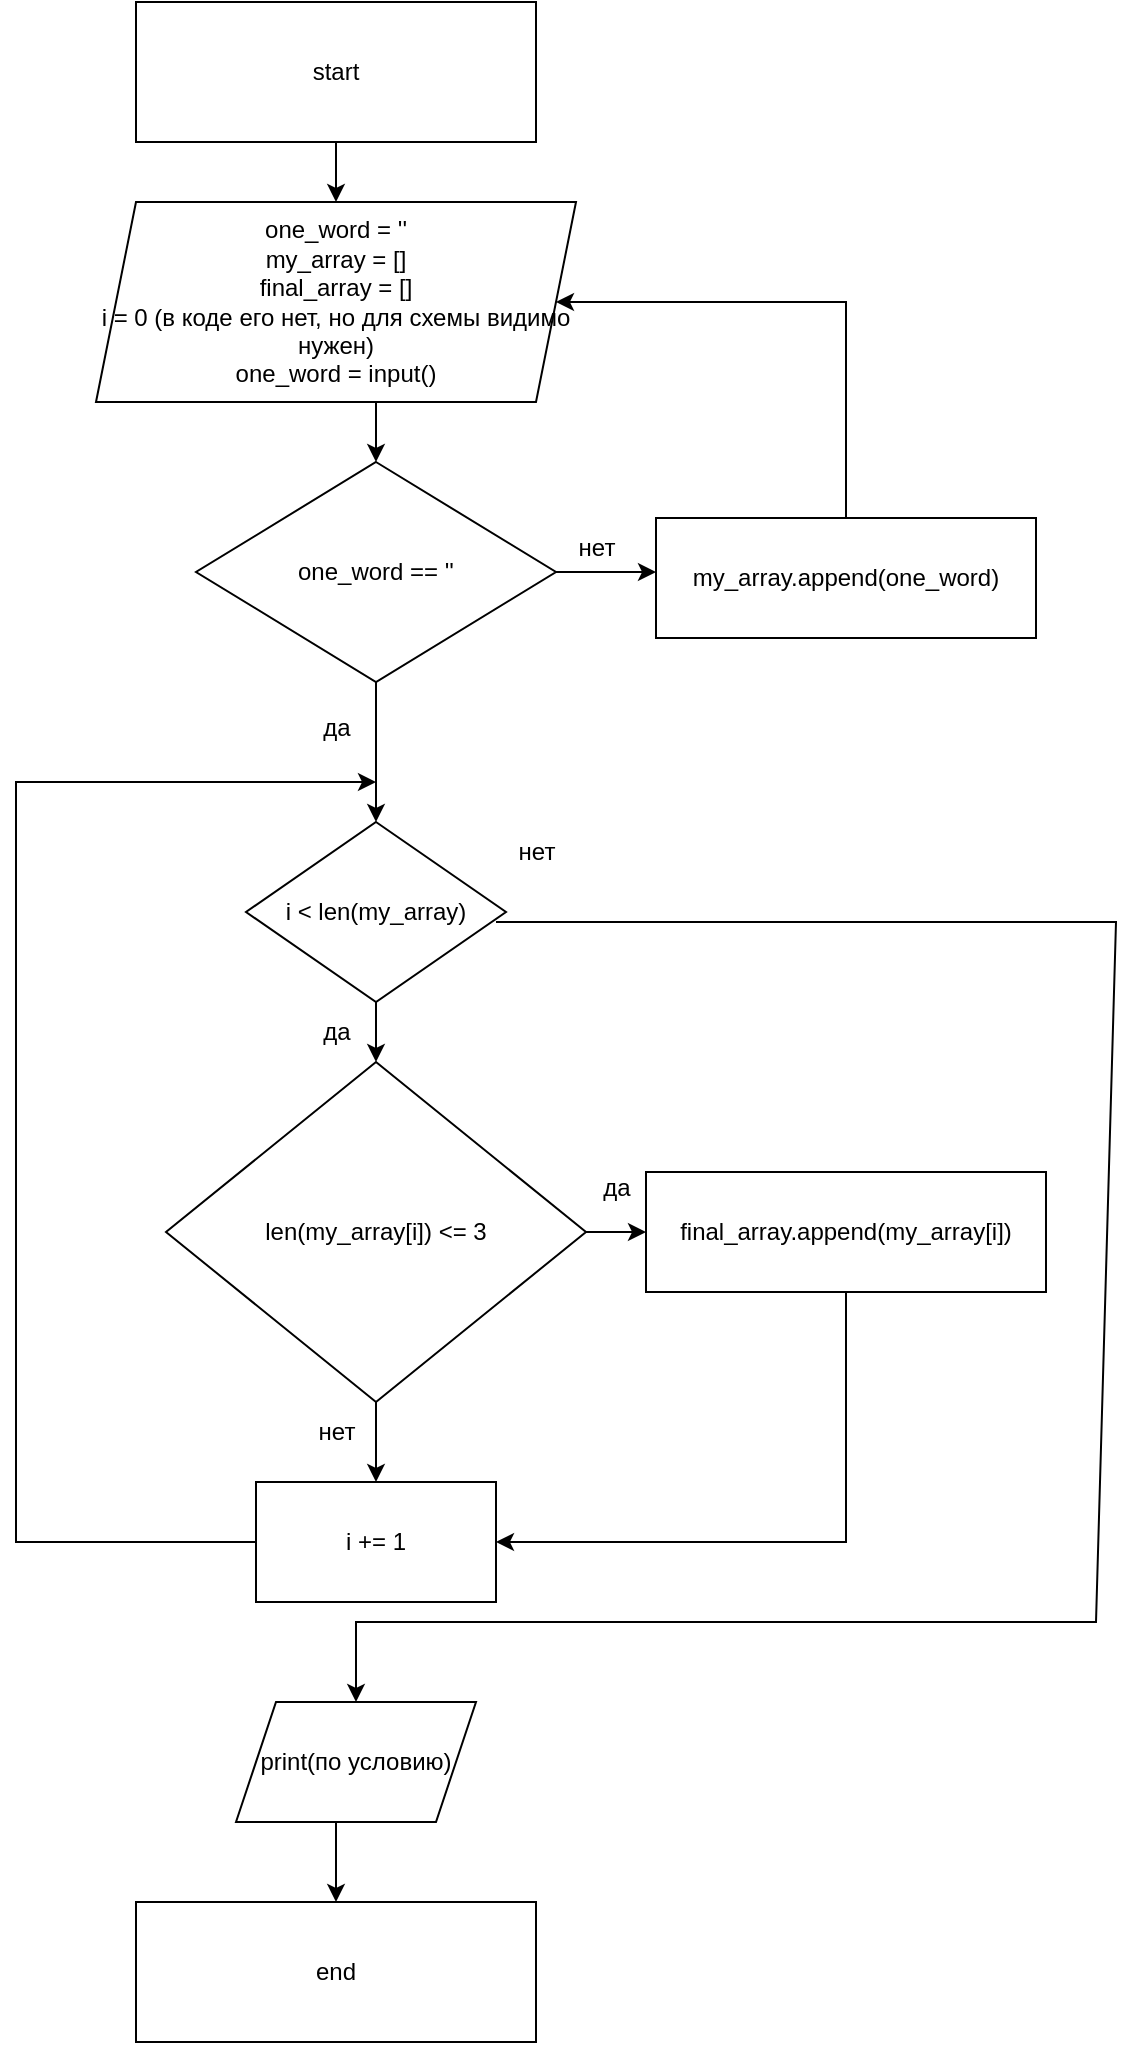 <mxfile version="22.1.21" type="device">
  <diagram id="C5RBs43oDa-KdzZeNtuy" name="Page-1">
    <mxGraphModel dx="1434" dy="836" grid="1" gridSize="10" guides="1" tooltips="1" connect="1" arrows="1" fold="1" page="1" pageScale="1" pageWidth="827" pageHeight="1169" math="0" shadow="0">
      <root>
        <mxCell id="WIyWlLk6GJQsqaUBKTNV-0" />
        <mxCell id="WIyWlLk6GJQsqaUBKTNV-1" parent="WIyWlLk6GJQsqaUBKTNV-0" />
        <mxCell id="LBzgEascB7ZgyTGi9s4B-0" value="start" style="rounded=0;whiteSpace=wrap;html=1;" vertex="1" parent="WIyWlLk6GJQsqaUBKTNV-1">
          <mxGeometry x="260" y="30" width="200" height="70" as="geometry" />
        </mxCell>
        <mxCell id="LBzgEascB7ZgyTGi9s4B-1" value="one_word == &#39;&#39;" style="rhombus;whiteSpace=wrap;html=1;" vertex="1" parent="WIyWlLk6GJQsqaUBKTNV-1">
          <mxGeometry x="290" y="260" width="180" height="110" as="geometry" />
        </mxCell>
        <mxCell id="LBzgEascB7ZgyTGi9s4B-2" value="one_word = &#39;&#39;&lt;br&gt;my_array = []&lt;br&gt;final_array = []&lt;br&gt;i = 0 (в коде его нет, но для схемы видимо нужен)&lt;br&gt;one_word = input()" style="shape=parallelogram;perimeter=parallelogramPerimeter;whiteSpace=wrap;html=1;fixedSize=1;" vertex="1" parent="WIyWlLk6GJQsqaUBKTNV-1">
          <mxGeometry x="240" y="130" width="240" height="100" as="geometry" />
        </mxCell>
        <mxCell id="LBzgEascB7ZgyTGi9s4B-3" value="" style="endArrow=classic;html=1;rounded=0;entryX=0.5;entryY=0;entryDx=0;entryDy=0;exitX=0.5;exitY=1;exitDx=0;exitDy=0;" edge="1" parent="WIyWlLk6GJQsqaUBKTNV-1" source="LBzgEascB7ZgyTGi9s4B-0" target="LBzgEascB7ZgyTGi9s4B-2">
          <mxGeometry width="50" height="50" relative="1" as="geometry">
            <mxPoint x="380" y="110" as="sourcePoint" />
            <mxPoint x="430" y="60" as="targetPoint" />
          </mxGeometry>
        </mxCell>
        <mxCell id="LBzgEascB7ZgyTGi9s4B-4" value="" style="endArrow=classic;html=1;rounded=0;entryX=0.5;entryY=0;entryDx=0;entryDy=0;" edge="1" parent="WIyWlLk6GJQsqaUBKTNV-1" target="LBzgEascB7ZgyTGi9s4B-1">
          <mxGeometry width="50" height="50" relative="1" as="geometry">
            <mxPoint x="380" y="230" as="sourcePoint" />
            <mxPoint x="430" y="180" as="targetPoint" />
          </mxGeometry>
        </mxCell>
        <mxCell id="LBzgEascB7ZgyTGi9s4B-5" value="" style="endArrow=classic;html=1;rounded=0;exitX=1;exitY=0.5;exitDx=0;exitDy=0;" edge="1" parent="WIyWlLk6GJQsqaUBKTNV-1" source="LBzgEascB7ZgyTGi9s4B-1">
          <mxGeometry width="50" height="50" relative="1" as="geometry">
            <mxPoint x="470" y="310" as="sourcePoint" />
            <mxPoint x="520" y="315" as="targetPoint" />
          </mxGeometry>
        </mxCell>
        <mxCell id="LBzgEascB7ZgyTGi9s4B-6" value="нет" style="text;html=1;align=center;verticalAlign=middle;resizable=0;points=[];autosize=1;strokeColor=none;fillColor=none;" vertex="1" parent="WIyWlLk6GJQsqaUBKTNV-1">
          <mxGeometry x="470" y="288" width="40" height="30" as="geometry" />
        </mxCell>
        <mxCell id="LBzgEascB7ZgyTGi9s4B-8" value="" style="endArrow=classic;html=1;rounded=0;exitX=0.5;exitY=0;exitDx=0;exitDy=0;entryX=1;entryY=0.5;entryDx=0;entryDy=0;" edge="1" parent="WIyWlLk6GJQsqaUBKTNV-1" source="LBzgEascB7ZgyTGi9s4B-9" target="LBzgEascB7ZgyTGi9s4B-2">
          <mxGeometry width="50" height="50" relative="1" as="geometry">
            <mxPoint x="614.5" y="250" as="sourcePoint" />
            <mxPoint x="614.5" y="200" as="targetPoint" />
            <Array as="points">
              <mxPoint x="615" y="180" />
            </Array>
          </mxGeometry>
        </mxCell>
        <mxCell id="LBzgEascB7ZgyTGi9s4B-9" value="my_array.append(one_word)" style="rounded=0;whiteSpace=wrap;html=1;" vertex="1" parent="WIyWlLk6GJQsqaUBKTNV-1">
          <mxGeometry x="520" y="288" width="190" height="60" as="geometry" />
        </mxCell>
        <mxCell id="LBzgEascB7ZgyTGi9s4B-11" value="" style="endArrow=classic;html=1;rounded=0;" edge="1" parent="WIyWlLk6GJQsqaUBKTNV-1">
          <mxGeometry width="50" height="50" relative="1" as="geometry">
            <mxPoint x="380" y="370" as="sourcePoint" />
            <mxPoint x="380" y="440" as="targetPoint" />
          </mxGeometry>
        </mxCell>
        <mxCell id="LBzgEascB7ZgyTGi9s4B-12" value="да" style="text;html=1;align=center;verticalAlign=middle;resizable=0;points=[];autosize=1;strokeColor=none;fillColor=none;" vertex="1" parent="WIyWlLk6GJQsqaUBKTNV-1">
          <mxGeometry x="340" y="378" width="40" height="30" as="geometry" />
        </mxCell>
        <mxCell id="LBzgEascB7ZgyTGi9s4B-13" value="len(my_array[i]) &amp;lt;= 3" style="rhombus;whiteSpace=wrap;html=1;" vertex="1" parent="WIyWlLk6GJQsqaUBKTNV-1">
          <mxGeometry x="275" y="560" width="210" height="170" as="geometry" />
        </mxCell>
        <mxCell id="LBzgEascB7ZgyTGi9s4B-14" value="final_array.append(my_array[i])" style="rounded=0;whiteSpace=wrap;html=1;" vertex="1" parent="WIyWlLk6GJQsqaUBKTNV-1">
          <mxGeometry x="515" y="615" width="200" height="60" as="geometry" />
        </mxCell>
        <mxCell id="LBzgEascB7ZgyTGi9s4B-15" value="" style="endArrow=classic;html=1;rounded=0;exitX=0.5;exitY=1;exitDx=0;exitDy=0;" edge="1" parent="WIyWlLk6GJQsqaUBKTNV-1" source="LBzgEascB7ZgyTGi9s4B-14">
          <mxGeometry width="50" height="50" relative="1" as="geometry">
            <mxPoint x="620" y="610" as="sourcePoint" />
            <mxPoint x="440" y="800" as="targetPoint" />
            <Array as="points">
              <mxPoint x="615" y="680" />
              <mxPoint x="615" y="800" />
            </Array>
          </mxGeometry>
        </mxCell>
        <mxCell id="LBzgEascB7ZgyTGi9s4B-16" value="i &amp;lt; len(my_array)" style="rhombus;whiteSpace=wrap;html=1;" vertex="1" parent="WIyWlLk6GJQsqaUBKTNV-1">
          <mxGeometry x="315" y="440" width="130" height="90" as="geometry" />
        </mxCell>
        <mxCell id="LBzgEascB7ZgyTGi9s4B-17" value="i += 1" style="rounded=0;whiteSpace=wrap;html=1;" vertex="1" parent="WIyWlLk6GJQsqaUBKTNV-1">
          <mxGeometry x="320" y="770" width="120" height="60" as="geometry" />
        </mxCell>
        <mxCell id="LBzgEascB7ZgyTGi9s4B-18" value="" style="endArrow=classic;html=1;rounded=0;entryX=0.5;entryY=0;entryDx=0;entryDy=0;" edge="1" parent="WIyWlLk6GJQsqaUBKTNV-1" target="LBzgEascB7ZgyTGi9s4B-13">
          <mxGeometry width="50" height="50" relative="1" as="geometry">
            <mxPoint x="380" y="530" as="sourcePoint" />
            <mxPoint x="430" y="480" as="targetPoint" />
          </mxGeometry>
        </mxCell>
        <mxCell id="LBzgEascB7ZgyTGi9s4B-19" value="" style="endArrow=classic;html=1;rounded=0;entryX=0.5;entryY=0;entryDx=0;entryDy=0;" edge="1" parent="WIyWlLk6GJQsqaUBKTNV-1" target="LBzgEascB7ZgyTGi9s4B-17">
          <mxGeometry width="50" height="50" relative="1" as="geometry">
            <mxPoint x="380" y="730" as="sourcePoint" />
            <mxPoint x="430" y="680" as="targetPoint" />
          </mxGeometry>
        </mxCell>
        <mxCell id="LBzgEascB7ZgyTGi9s4B-20" value="" style="endArrow=classic;html=1;rounded=0;" edge="1" parent="WIyWlLk6GJQsqaUBKTNV-1">
          <mxGeometry width="50" height="50" relative="1" as="geometry">
            <mxPoint x="320" y="800" as="sourcePoint" />
            <mxPoint x="380" y="420" as="targetPoint" />
            <Array as="points">
              <mxPoint x="200" y="800" />
              <mxPoint x="200" y="420" />
            </Array>
          </mxGeometry>
        </mxCell>
        <mxCell id="LBzgEascB7ZgyTGi9s4B-21" value="" style="endArrow=classic;html=1;rounded=0;entryX=0;entryY=0.5;entryDx=0;entryDy=0;exitX=1;exitY=0.5;exitDx=0;exitDy=0;" edge="1" parent="WIyWlLk6GJQsqaUBKTNV-1" source="LBzgEascB7ZgyTGi9s4B-13" target="LBzgEascB7ZgyTGi9s4B-14">
          <mxGeometry width="50" height="50" relative="1" as="geometry">
            <mxPoint x="470" y="650" as="sourcePoint" />
            <mxPoint x="520" y="600" as="targetPoint" />
          </mxGeometry>
        </mxCell>
        <mxCell id="LBzgEascB7ZgyTGi9s4B-22" value="да" style="text;html=1;align=center;verticalAlign=middle;resizable=0;points=[];autosize=1;strokeColor=none;fillColor=none;" vertex="1" parent="WIyWlLk6GJQsqaUBKTNV-1">
          <mxGeometry x="480" y="608" width="40" height="30" as="geometry" />
        </mxCell>
        <mxCell id="LBzgEascB7ZgyTGi9s4B-23" value="нет" style="text;html=1;align=center;verticalAlign=middle;resizable=0;points=[];autosize=1;strokeColor=none;fillColor=none;" vertex="1" parent="WIyWlLk6GJQsqaUBKTNV-1">
          <mxGeometry x="340" y="730" width="40" height="30" as="geometry" />
        </mxCell>
        <mxCell id="LBzgEascB7ZgyTGi9s4B-24" value="print(по условию)" style="shape=parallelogram;perimeter=parallelogramPerimeter;whiteSpace=wrap;html=1;fixedSize=1;" vertex="1" parent="WIyWlLk6GJQsqaUBKTNV-1">
          <mxGeometry x="310" y="880" width="120" height="60" as="geometry" />
        </mxCell>
        <mxCell id="LBzgEascB7ZgyTGi9s4B-25" value="да" style="text;html=1;align=center;verticalAlign=middle;resizable=0;points=[];autosize=1;strokeColor=none;fillColor=none;" vertex="1" parent="WIyWlLk6GJQsqaUBKTNV-1">
          <mxGeometry x="340" y="530" width="40" height="30" as="geometry" />
        </mxCell>
        <mxCell id="LBzgEascB7ZgyTGi9s4B-26" value="нет" style="text;html=1;align=center;verticalAlign=middle;resizable=0;points=[];autosize=1;strokeColor=none;fillColor=none;" vertex="1" parent="WIyWlLk6GJQsqaUBKTNV-1">
          <mxGeometry x="440" y="440" width="40" height="30" as="geometry" />
        </mxCell>
        <mxCell id="LBzgEascB7ZgyTGi9s4B-27" value="" style="endArrow=classic;html=1;rounded=0;entryX=0.5;entryY=0;entryDx=0;entryDy=0;" edge="1" parent="WIyWlLk6GJQsqaUBKTNV-1" target="LBzgEascB7ZgyTGi9s4B-24">
          <mxGeometry width="50" height="50" relative="1" as="geometry">
            <mxPoint x="440" y="490" as="sourcePoint" />
            <mxPoint x="490" y="440" as="targetPoint" />
            <Array as="points">
              <mxPoint x="750" y="490" />
              <mxPoint x="740" y="840" />
              <mxPoint x="370" y="840" />
            </Array>
          </mxGeometry>
        </mxCell>
        <mxCell id="LBzgEascB7ZgyTGi9s4B-28" value="end" style="rounded=0;whiteSpace=wrap;html=1;" vertex="1" parent="WIyWlLk6GJQsqaUBKTNV-1">
          <mxGeometry x="260" y="980" width="200" height="70" as="geometry" />
        </mxCell>
        <mxCell id="LBzgEascB7ZgyTGi9s4B-29" value="" style="endArrow=classic;html=1;rounded=0;entryX=0.5;entryY=0;entryDx=0;entryDy=0;" edge="1" parent="WIyWlLk6GJQsqaUBKTNV-1" target="LBzgEascB7ZgyTGi9s4B-28">
          <mxGeometry width="50" height="50" relative="1" as="geometry">
            <mxPoint x="360" y="940" as="sourcePoint" />
            <mxPoint x="410" y="890" as="targetPoint" />
          </mxGeometry>
        </mxCell>
      </root>
    </mxGraphModel>
  </diagram>
</mxfile>

